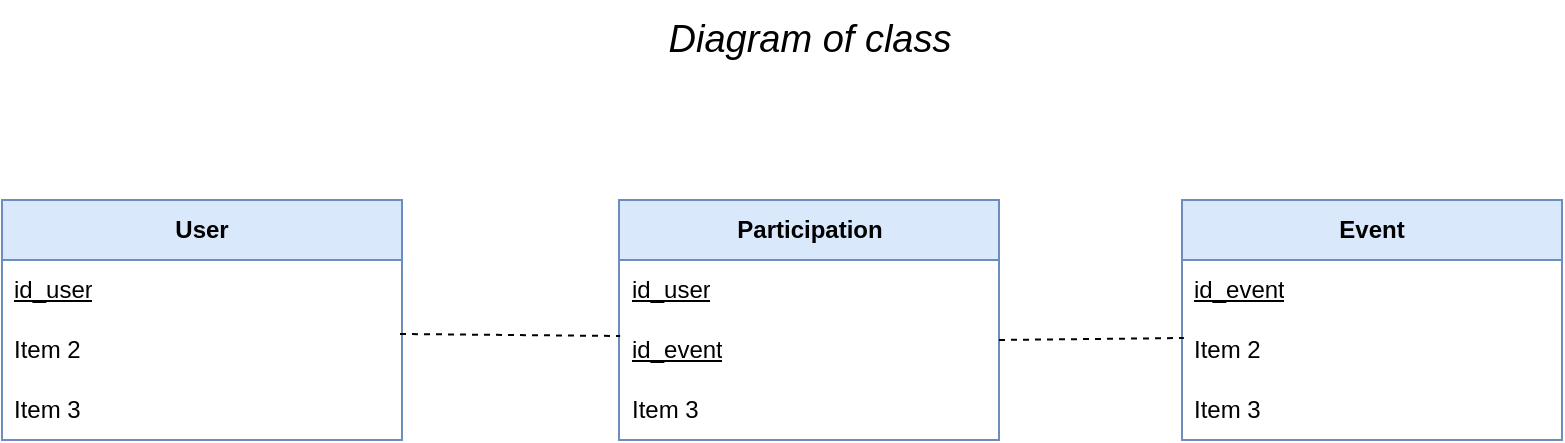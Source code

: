 <mxfile version="24.7.17">
  <diagram name="Page-1" id="G8v5jZFaJaBS7-VFeUZf">
    <mxGraphModel dx="954" dy="727" grid="1" gridSize="10" guides="1" tooltips="1" connect="1" arrows="1" fold="1" page="1" pageScale="1" pageWidth="827" pageHeight="1169" math="0" shadow="0">
      <root>
        <mxCell id="0" />
        <mxCell id="1" parent="0" />
        <mxCell id="KXZR4mwjkTWet7UFr2sr-5" value="&lt;b&gt;User&lt;/b&gt;" style="swimlane;fontStyle=0;childLayout=stackLayout;horizontal=1;startSize=30;horizontalStack=0;resizeParent=1;resizeParentMax=0;resizeLast=0;collapsible=1;marginBottom=0;whiteSpace=wrap;html=1;fillColor=#dae8fc;strokeColor=#6c8ebf;" vertex="1" parent="1">
          <mxGeometry x="10" y="230" width="200" height="120" as="geometry" />
        </mxCell>
        <mxCell id="KXZR4mwjkTWet7UFr2sr-6" value="&lt;u&gt;id_user&lt;/u&gt;" style="text;align=left;verticalAlign=middle;spacingLeft=4;spacingRight=4;overflow=hidden;points=[[0,0.5],[1,0.5]];portConstraint=eastwest;rotatable=0;whiteSpace=wrap;html=1;" vertex="1" parent="KXZR4mwjkTWet7UFr2sr-5">
          <mxGeometry y="30" width="200" height="30" as="geometry" />
        </mxCell>
        <mxCell id="KXZR4mwjkTWet7UFr2sr-7" value="Item 2" style="text;strokeColor=none;fillColor=none;align=left;verticalAlign=middle;spacingLeft=4;spacingRight=4;overflow=hidden;points=[[0,0.5],[1,0.5]];portConstraint=eastwest;rotatable=0;whiteSpace=wrap;html=1;" vertex="1" parent="KXZR4mwjkTWet7UFr2sr-5">
          <mxGeometry y="60" width="200" height="30" as="geometry" />
        </mxCell>
        <mxCell id="KXZR4mwjkTWet7UFr2sr-8" value="Item 3" style="text;strokeColor=none;fillColor=none;align=left;verticalAlign=middle;spacingLeft=4;spacingRight=4;overflow=hidden;points=[[0,0.5],[1,0.5]];portConstraint=eastwest;rotatable=0;whiteSpace=wrap;html=1;" vertex="1" parent="KXZR4mwjkTWet7UFr2sr-5">
          <mxGeometry y="90" width="200" height="30" as="geometry" />
        </mxCell>
        <mxCell id="KXZR4mwjkTWet7UFr2sr-9" value="&lt;b&gt;Event&lt;/b&gt;" style="swimlane;fontStyle=0;childLayout=stackLayout;horizontal=1;startSize=30;horizontalStack=0;resizeParent=1;resizeParentMax=0;resizeLast=0;collapsible=1;marginBottom=0;whiteSpace=wrap;html=1;fillColor=#dae8fc;strokeColor=#6c8ebf;" vertex="1" parent="1">
          <mxGeometry x="600" y="230" width="190" height="120" as="geometry" />
        </mxCell>
        <mxCell id="KXZR4mwjkTWet7UFr2sr-10" value="&lt;u&gt;id_event&lt;/u&gt;" style="text;align=left;verticalAlign=middle;spacingLeft=4;spacingRight=4;overflow=hidden;points=[[0,0.5],[1,0.5]];portConstraint=eastwest;rotatable=0;whiteSpace=wrap;html=1;" vertex="1" parent="KXZR4mwjkTWet7UFr2sr-9">
          <mxGeometry y="30" width="190" height="30" as="geometry" />
        </mxCell>
        <mxCell id="KXZR4mwjkTWet7UFr2sr-11" value="Item 2" style="text;strokeColor=none;fillColor=none;align=left;verticalAlign=middle;spacingLeft=4;spacingRight=4;overflow=hidden;points=[[0,0.5],[1,0.5]];portConstraint=eastwest;rotatable=0;whiteSpace=wrap;html=1;" vertex="1" parent="KXZR4mwjkTWet7UFr2sr-9">
          <mxGeometry y="60" width="190" height="30" as="geometry" />
        </mxCell>
        <mxCell id="KXZR4mwjkTWet7UFr2sr-12" value="Item 3" style="text;strokeColor=none;fillColor=none;align=left;verticalAlign=middle;spacingLeft=4;spacingRight=4;overflow=hidden;points=[[0,0.5],[1,0.5]];portConstraint=eastwest;rotatable=0;whiteSpace=wrap;html=1;" vertex="1" parent="KXZR4mwjkTWet7UFr2sr-9">
          <mxGeometry y="90" width="190" height="30" as="geometry" />
        </mxCell>
        <mxCell id="KXZR4mwjkTWet7UFr2sr-14" value="&lt;b&gt;Participation&lt;/b&gt;" style="swimlane;fontStyle=0;childLayout=stackLayout;horizontal=1;startSize=30;horizontalStack=0;resizeParent=1;resizeParentMax=0;resizeLast=0;collapsible=1;marginBottom=0;whiteSpace=wrap;html=1;fillColor=#dae8fc;strokeColor=#6c8ebf;" vertex="1" parent="1">
          <mxGeometry x="318.5" y="230" width="190" height="120" as="geometry" />
        </mxCell>
        <mxCell id="KXZR4mwjkTWet7UFr2sr-15" value="&lt;u&gt;id_user&lt;/u&gt;" style="text;align=left;verticalAlign=middle;spacingLeft=4;spacingRight=4;overflow=hidden;points=[[0,0.5],[1,0.5]];portConstraint=eastwest;rotatable=0;whiteSpace=wrap;html=1;" vertex="1" parent="KXZR4mwjkTWet7UFr2sr-14">
          <mxGeometry y="30" width="190" height="30" as="geometry" />
        </mxCell>
        <mxCell id="KXZR4mwjkTWet7UFr2sr-16" value="&lt;u&gt;id_event&lt;/u&gt;" style="text;strokeColor=none;fillColor=none;align=left;verticalAlign=middle;spacingLeft=4;spacingRight=4;overflow=hidden;points=[[0,0.5],[1,0.5]];portConstraint=eastwest;rotatable=0;whiteSpace=wrap;html=1;" vertex="1" parent="KXZR4mwjkTWet7UFr2sr-14">
          <mxGeometry y="60" width="190" height="30" as="geometry" />
        </mxCell>
        <mxCell id="KXZR4mwjkTWet7UFr2sr-17" value="Item 3" style="text;strokeColor=none;fillColor=none;align=left;verticalAlign=middle;spacingLeft=4;spacingRight=4;overflow=hidden;points=[[0,0.5],[1,0.5]];portConstraint=eastwest;rotatable=0;whiteSpace=wrap;html=1;" vertex="1" parent="KXZR4mwjkTWet7UFr2sr-14">
          <mxGeometry y="90" width="190" height="30" as="geometry" />
        </mxCell>
        <mxCell id="KXZR4mwjkTWet7UFr2sr-18" value="" style="endArrow=none;dashed=1;html=1;rounded=0;entryX=0.003;entryY=0.267;entryDx=0;entryDy=0;entryPerimeter=0;exitX=0.995;exitY=0.233;exitDx=0;exitDy=0;exitPerimeter=0;" edge="1" parent="1" source="KXZR4mwjkTWet7UFr2sr-7" target="KXZR4mwjkTWet7UFr2sr-16">
          <mxGeometry width="50" height="50" relative="1" as="geometry">
            <mxPoint x="210" y="300" as="sourcePoint" />
            <mxPoint x="260" y="250" as="targetPoint" />
          </mxGeometry>
        </mxCell>
        <mxCell id="KXZR4mwjkTWet7UFr2sr-21" value="" style="endArrow=none;dashed=1;html=1;rounded=0;entryX=0.005;entryY=0.3;entryDx=0;entryDy=0;entryPerimeter=0;" edge="1" parent="1" target="KXZR4mwjkTWet7UFr2sr-11">
          <mxGeometry width="50" height="50" relative="1" as="geometry">
            <mxPoint x="508.5" y="300" as="sourcePoint" />
            <mxPoint x="590" y="300" as="targetPoint" />
          </mxGeometry>
        </mxCell>
        <mxCell id="KXZR4mwjkTWet7UFr2sr-22" value="&lt;font style=&quot;font-size: 19px;&quot;&gt;&lt;i&gt;Diagram of class&lt;/i&gt;&lt;/font&gt;" style="text;html=1;align=center;verticalAlign=middle;whiteSpace=wrap;rounded=0;" vertex="1" parent="1">
          <mxGeometry x="244" y="130" width="340" height="40" as="geometry" />
        </mxCell>
      </root>
    </mxGraphModel>
  </diagram>
</mxfile>
